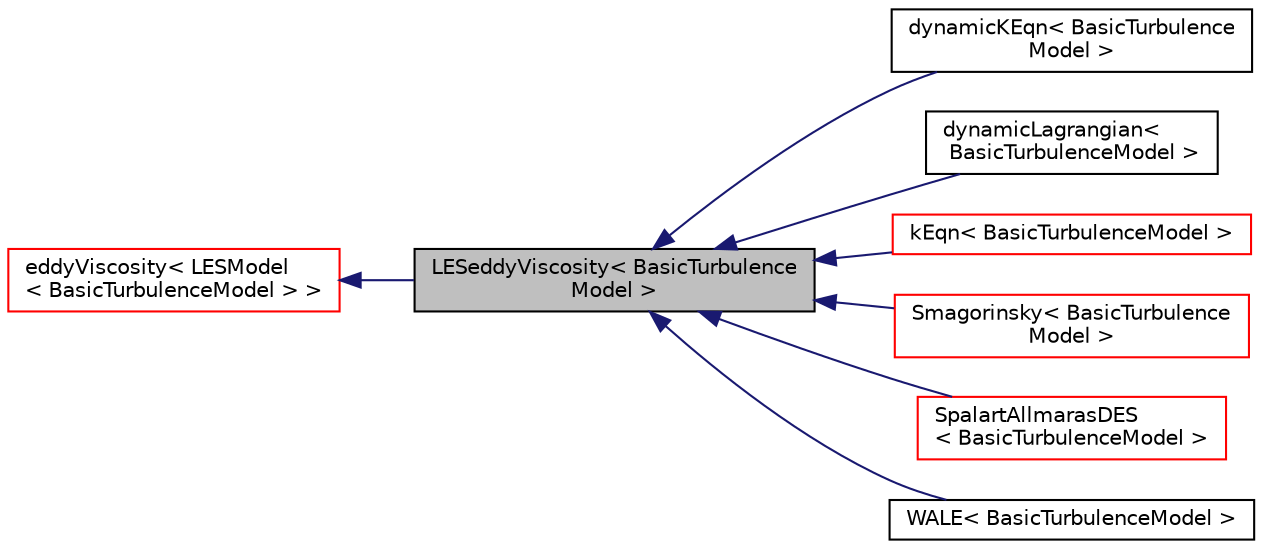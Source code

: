 digraph "LESeddyViscosity&lt; BasicTurbulenceModel &gt;"
{
  bgcolor="transparent";
  edge [fontname="Helvetica",fontsize="10",labelfontname="Helvetica",labelfontsize="10"];
  node [fontname="Helvetica",fontsize="10",shape=record];
  rankdir="LR";
  Node1 [label="LESeddyViscosity\< BasicTurbulence\lModel \>",height=0.2,width=0.4,color="black", fillcolor="grey75", style="filled", fontcolor="black"];
  Node2 -> Node1 [dir="back",color="midnightblue",fontsize="10",style="solid",fontname="Helvetica"];
  Node2 [label="eddyViscosity\< LESModel\l\< BasicTurbulenceModel \> \>",height=0.2,width=0.4,color="red",URL="$a00620.html"];
  Node1 -> Node3 [dir="back",color="midnightblue",fontsize="10",style="solid",fontname="Helvetica"];
  Node3 [label="dynamicKEqn\< BasicTurbulence\lModel \>",height=0.2,width=0.4,color="black",URL="$a00611.html",tooltip="Dynamic one equation eddy-viscosity model. "];
  Node1 -> Node4 [dir="back",color="midnightblue",fontsize="10",style="solid",fontname="Helvetica"];
  Node4 [label="dynamicLagrangian\<\l BasicTurbulenceModel \>",height=0.2,width=0.4,color="black",URL="$a00612.html",tooltip="Dynamic SGS model with Lagrangian averaging. "];
  Node1 -> Node5 [dir="back",color="midnightblue",fontsize="10",style="solid",fontname="Helvetica"];
  Node5 [label="kEqn\< BasicTurbulenceModel \>",height=0.2,width=0.4,color="red",URL="$a01251.html",tooltip="One equation eddy-viscosity model. "];
  Node1 -> Node6 [dir="back",color="midnightblue",fontsize="10",style="solid",fontname="Helvetica"];
  Node6 [label="Smagorinsky\< BasicTurbulence\lModel \>",height=0.2,width=0.4,color="red",URL="$a02412.html",tooltip="The Smagorinsky SGS model. "];
  Node1 -> Node7 [dir="back",color="midnightblue",fontsize="10",style="solid",fontname="Helvetica"];
  Node7 [label="SpalartAllmarasDES\l\< BasicTurbulenceModel \>",height=0.2,width=0.4,color="red",URL="$a02455.html",tooltip="SpalartAllmarasDES DES turbulence model for incompressible and compressible flows. "];
  Node1 -> Node8 [dir="back",color="midnightblue",fontsize="10",style="solid",fontname="Helvetica"];
  Node8 [label="WALE\< BasicTurbulenceModel \>",height=0.2,width=0.4,color="black",URL="$a02922.html",tooltip="The Wall-adapting local eddy-viscosity (WALE) SGS model. "];
}

